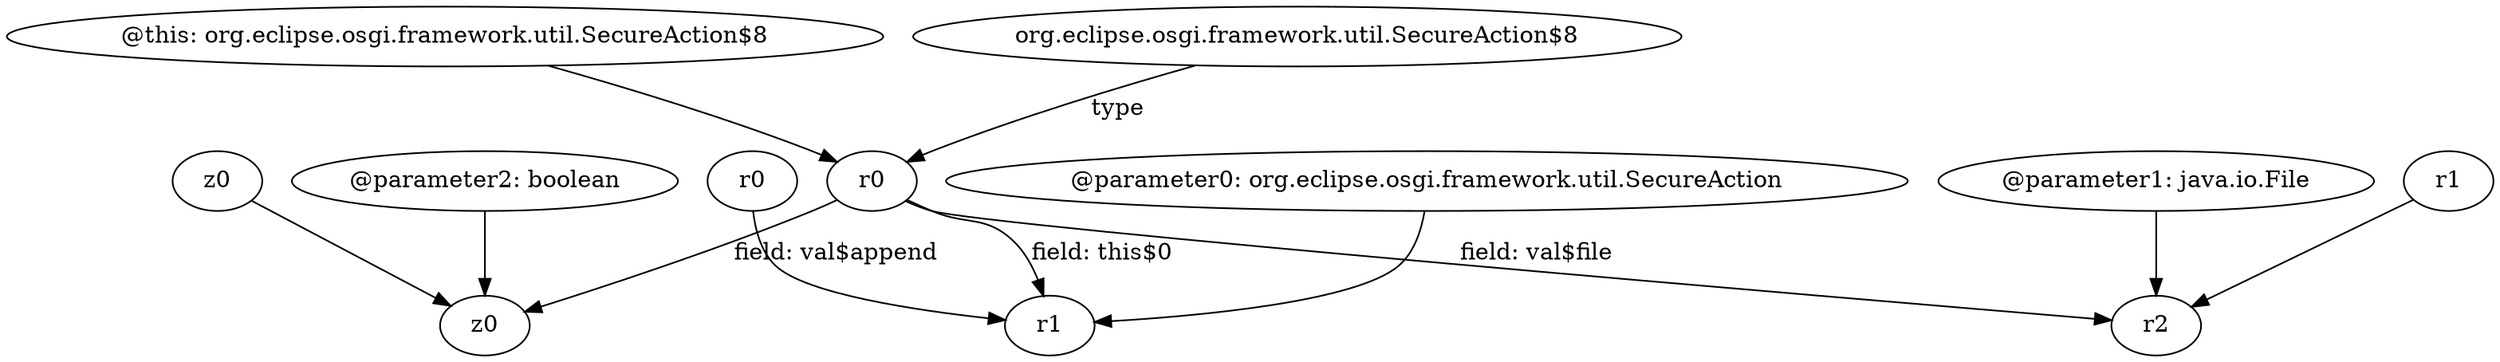 digraph g {
0[label="@this: org.eclipse.osgi.framework.util.SecureAction$8"]
1[label="r0"]
0->1[label=""]
2[label="z0"]
3[label="z0"]
2->3[label=""]
4[label="@parameter0: org.eclipse.osgi.framework.util.SecureAction"]
5[label="r1"]
4->5[label=""]
6[label="@parameter1: java.io.File"]
7[label="r2"]
6->7[label=""]
1->3[label="field: val$append"]
8[label="r0"]
8->5[label=""]
9[label="r1"]
9->7[label=""]
10[label="org.eclipse.osgi.framework.util.SecureAction$8"]
10->1[label="type"]
11[label="@parameter2: boolean"]
11->3[label=""]
1->5[label="field: this$0"]
1->7[label="field: val$file"]
}